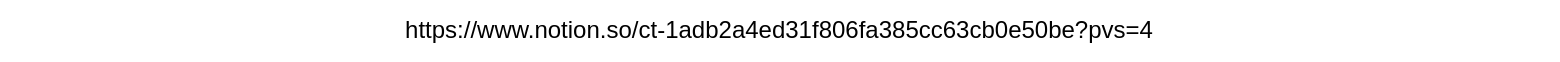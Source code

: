 <mxfile version="26.0.16">
  <diagram name="Trang-1" id="lYCU6lm9Oc9J0JOoHo2r">
    <mxGraphModel dx="1176" dy="511" grid="0" gridSize="10" guides="1" tooltips="1" connect="1" arrows="1" fold="1" page="1" pageScale="1" pageWidth="827" pageHeight="1169" math="0" shadow="0">
      <root>
        <mxCell id="0" />
        <mxCell id="1" parent="0" />
        <mxCell id="QYMEVQkIzi42-YUvOPHf-1" value="https://www.notion.so/ct-1adb2a4ed31f806fa385cc63cb0e50be?pvs=4" style="text;html=1;align=center;verticalAlign=middle;whiteSpace=wrap;rounded=0;" vertex="1" parent="1">
          <mxGeometry x="78" y="56" width="779" height="30" as="geometry" />
        </mxCell>
      </root>
    </mxGraphModel>
  </diagram>
</mxfile>
